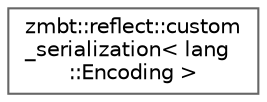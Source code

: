 digraph "Graphical Class Hierarchy"
{
 // LATEX_PDF_SIZE
  bgcolor="transparent";
  edge [fontname=Helvetica,fontsize=10,labelfontname=Helvetica,labelfontsize=10];
  node [fontname=Helvetica,fontsize=10,shape=box,height=0.2,width=0.4];
  rankdir="LR";
  Node0 [id="Node000000",label="zmbt::reflect::custom\l_serialization\< lang\l::Encoding \>",height=0.2,width=0.4,color="grey40", fillcolor="white", style="filled",URL="$structzmbt_1_1reflect_1_1custom__serialization_3_01lang_1_1Encoding_01_4.html",tooltip=" "];
}
